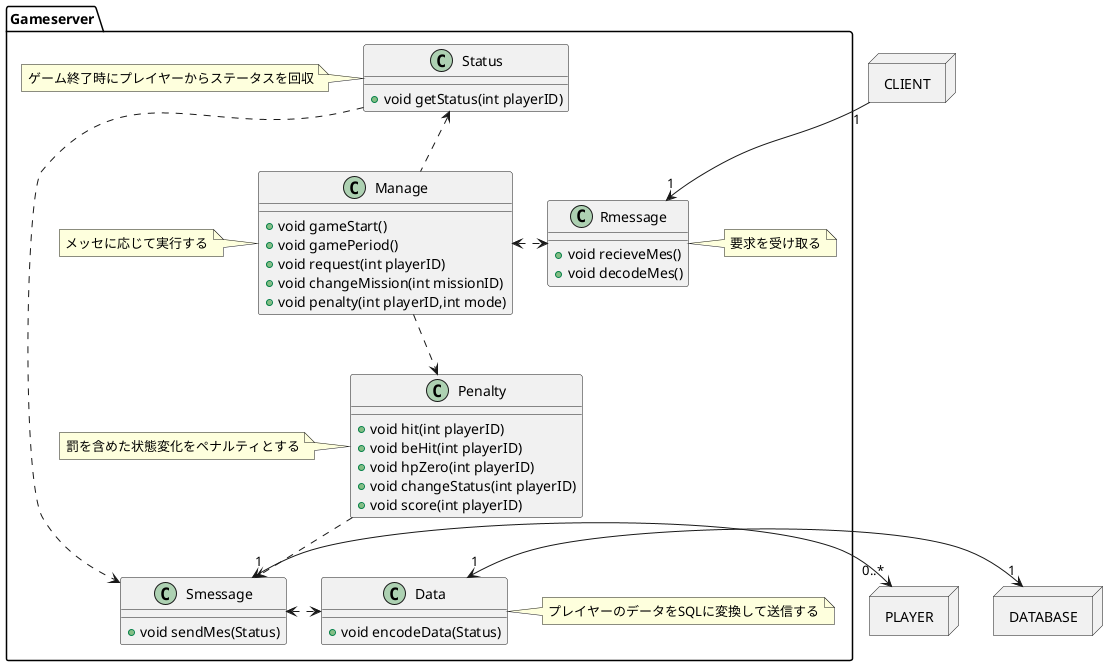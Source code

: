 '作成者 5345kk'
@startuml

Package Gameserver{
  Class Manage{
    +void gameStart()
    +void gamePeriod()
    +void request(int playerID)
    +void changeMission(int missionID)
    +void penalty(int playerID,int mode)
  }
  note left:メッセに応じて実行する

  Class Penalty{
    +void hit(int playerID)
    +void beHit(int playerID)
    +void hpZero(int playerID)
    +void changeStatus(int playerID)
    +void score(int playerID)
  }
  note left:罰を含めた状態変化をペナルティとする

  Class Rmessage{
    +void recieveMes()
    +void decodeMes()
  }
  note right:要求を受け取る

  Class Smessage{
    +void sendMes(Status)
  }

  Class Status{
    +void getStatus(int playerID)
  }
  note left:ゲーム終了時にプレイヤーからステータスを回収

  Class Data{
    +void encodeData(Status)
  }
  note right:プレイヤーのデータをSQLに変換して送信する
}

Package CLIENT <<node>>{
}
Package PLAYER <<node>>{
}
Package DATABASE <<node>>{
}



CLIENT"1"-->"1"Rmessage

Rmessage<.left>Manage
Smessage<.right>Data
Smessage"1" <-> "0..*"PLAYER

Status ..>Smessage

Manage ..>Penalty
Manage ..up> Status

Penalty ..> Smessage

Data"1"<->"1"DATABASE

@enduml
